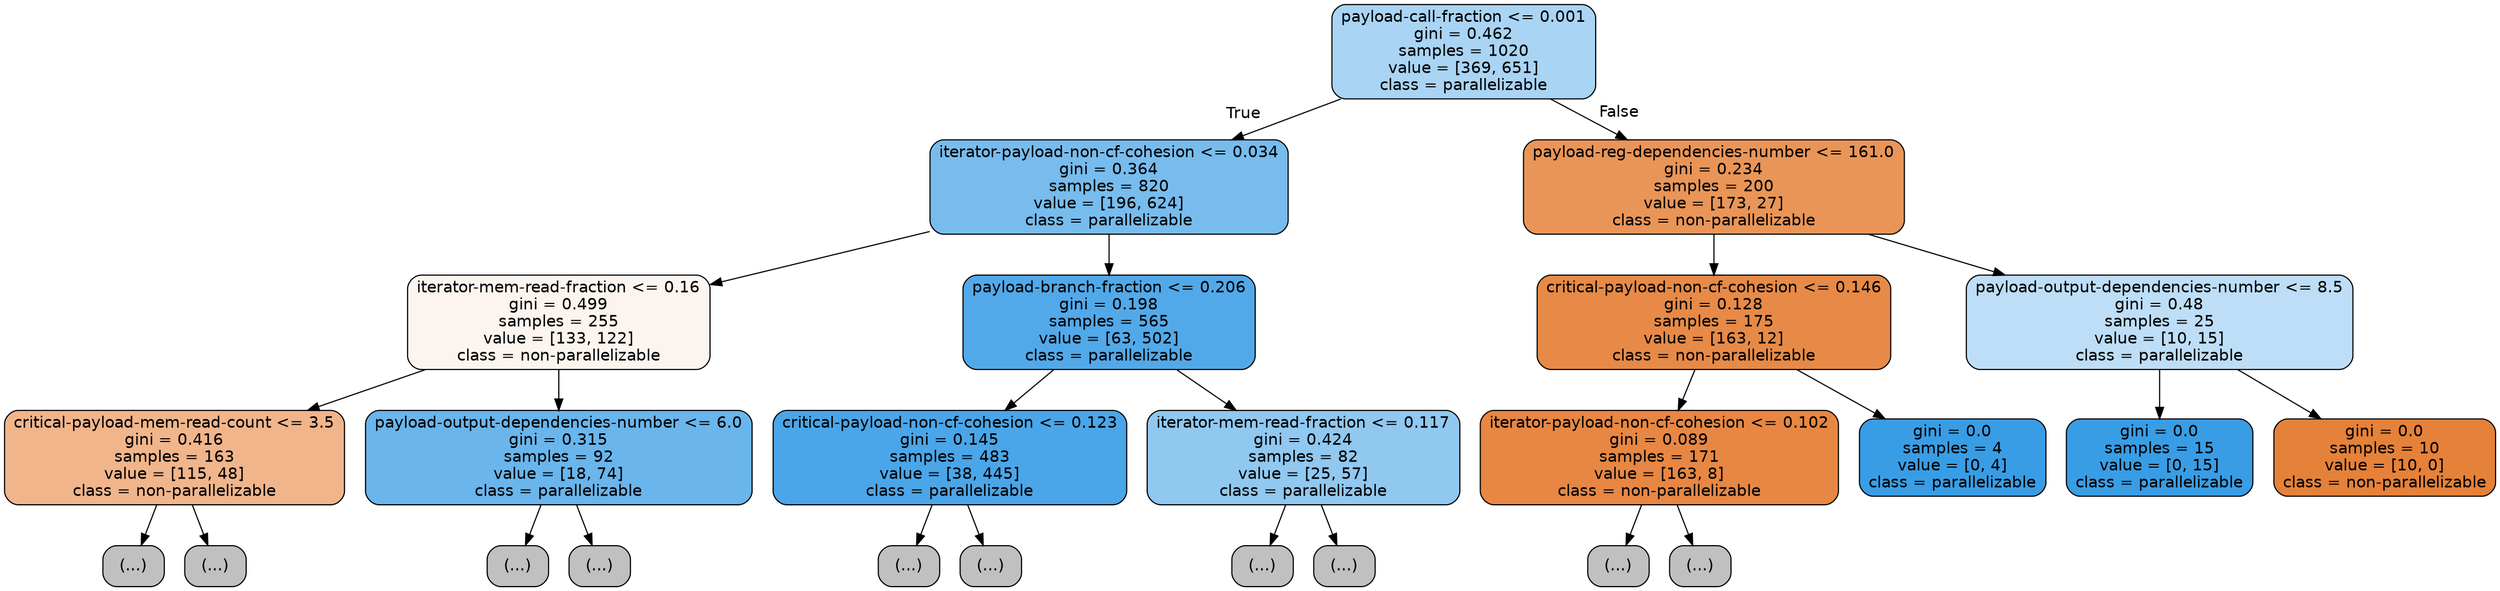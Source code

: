 digraph Tree {
node [shape=box, style="filled, rounded", color="black", fontname=helvetica] ;
edge [fontname=helvetica] ;
0 [label="payload-call-fraction <= 0.001\ngini = 0.462\nsamples = 1020\nvalue = [369, 651]\nclass = parallelizable", fillcolor="#399de56e"] ;
1 [label="iterator-payload-non-cf-cohesion <= 0.034\ngini = 0.364\nsamples = 820\nvalue = [196, 624]\nclass = parallelizable", fillcolor="#399de5af"] ;
0 -> 1 [labeldistance=2.5, labelangle=45, headlabel="True"] ;
2 [label="iterator-mem-read-fraction <= 0.16\ngini = 0.499\nsamples = 255\nvalue = [133, 122]\nclass = non-parallelizable", fillcolor="#e5813915"] ;
1 -> 2 ;
3 [label="critical-payload-mem-read-count <= 3.5\ngini = 0.416\nsamples = 163\nvalue = [115, 48]\nclass = non-parallelizable", fillcolor="#e5813995"] ;
2 -> 3 ;
4 [label="(...)", fillcolor="#C0C0C0"] ;
3 -> 4 ;
53 [label="(...)", fillcolor="#C0C0C0"] ;
3 -> 53 ;
54 [label="payload-output-dependencies-number <= 6.0\ngini = 0.315\nsamples = 92\nvalue = [18, 74]\nclass = parallelizable", fillcolor="#399de5c1"] ;
2 -> 54 ;
55 [label="(...)", fillcolor="#C0C0C0"] ;
54 -> 55 ;
74 [label="(...)", fillcolor="#C0C0C0"] ;
54 -> 74 ;
75 [label="payload-branch-fraction <= 0.206\ngini = 0.198\nsamples = 565\nvalue = [63, 502]\nclass = parallelizable", fillcolor="#399de5df"] ;
1 -> 75 ;
76 [label="critical-payload-non-cf-cohesion <= 0.123\ngini = 0.145\nsamples = 483\nvalue = [38, 445]\nclass = parallelizable", fillcolor="#399de5e9"] ;
75 -> 76 ;
77 [label="(...)", fillcolor="#C0C0C0"] ;
76 -> 77 ;
122 [label="(...)", fillcolor="#C0C0C0"] ;
76 -> 122 ;
145 [label="iterator-mem-read-fraction <= 0.117\ngini = 0.424\nsamples = 82\nvalue = [25, 57]\nclass = parallelizable", fillcolor="#399de58f"] ;
75 -> 145 ;
146 [label="(...)", fillcolor="#C0C0C0"] ;
145 -> 146 ;
163 [label="(...)", fillcolor="#C0C0C0"] ;
145 -> 163 ;
174 [label="payload-reg-dependencies-number <= 161.0\ngini = 0.234\nsamples = 200\nvalue = [173, 27]\nclass = non-parallelizable", fillcolor="#e58139d7"] ;
0 -> 174 [labeldistance=2.5, labelangle=-45, headlabel="False"] ;
175 [label="critical-payload-non-cf-cohesion <= 0.146\ngini = 0.128\nsamples = 175\nvalue = [163, 12]\nclass = non-parallelizable", fillcolor="#e58139ec"] ;
174 -> 175 ;
176 [label="iterator-payload-non-cf-cohesion <= 0.102\ngini = 0.089\nsamples = 171\nvalue = [163, 8]\nclass = non-parallelizable", fillcolor="#e58139f2"] ;
175 -> 176 ;
177 [label="(...)", fillcolor="#C0C0C0"] ;
176 -> 177 ;
190 [label="(...)", fillcolor="#C0C0C0"] ;
176 -> 190 ;
193 [label="gini = 0.0\nsamples = 4\nvalue = [0, 4]\nclass = parallelizable", fillcolor="#399de5ff"] ;
175 -> 193 ;
194 [label="payload-output-dependencies-number <= 8.5\ngini = 0.48\nsamples = 25\nvalue = [10, 15]\nclass = parallelizable", fillcolor="#399de555"] ;
174 -> 194 ;
195 [label="gini = 0.0\nsamples = 15\nvalue = [0, 15]\nclass = parallelizable", fillcolor="#399de5ff"] ;
194 -> 195 ;
196 [label="gini = 0.0\nsamples = 10\nvalue = [10, 0]\nclass = non-parallelizable", fillcolor="#e58139ff"] ;
194 -> 196 ;
}
